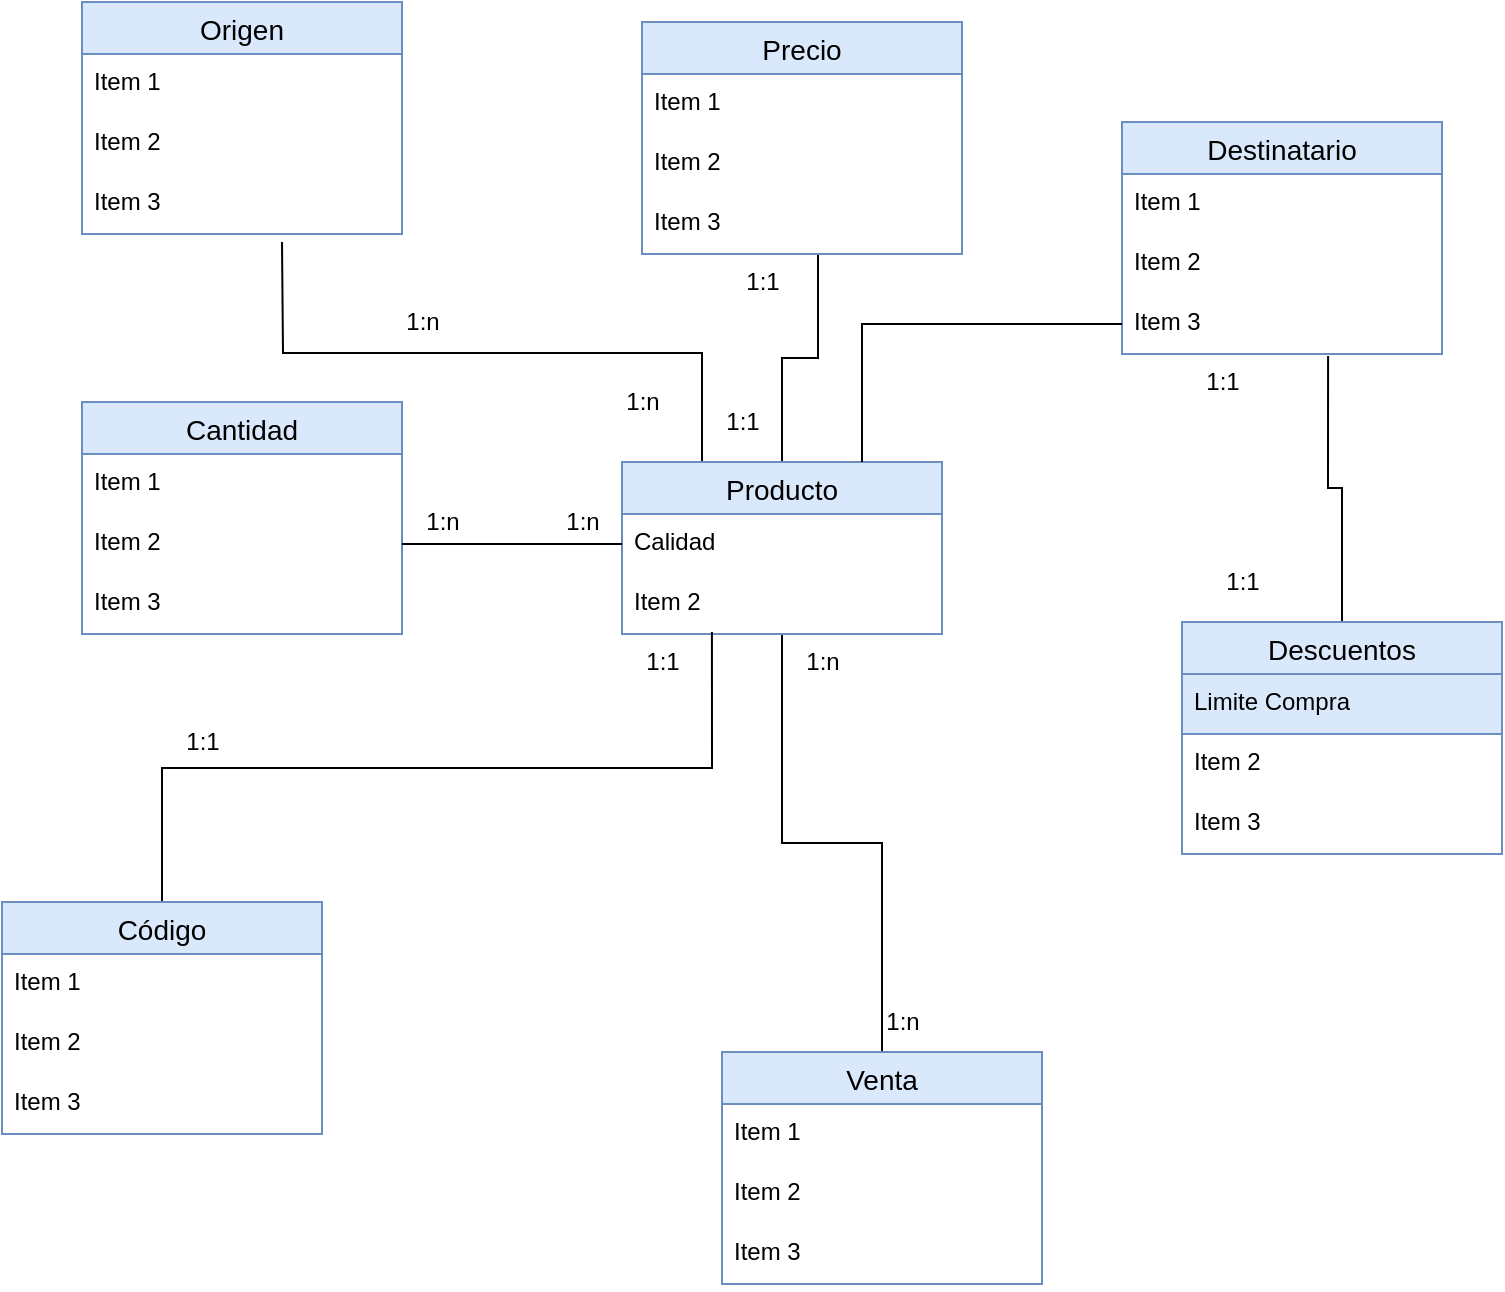 <mxfile version="21.1.2" type="github">
  <diagram name="Página-1" id="A23rTAfUy7DjOKSSAZAr">
    <mxGraphModel dx="472" dy="728" grid="1" gridSize="10" guides="1" tooltips="1" connect="1" arrows="1" fold="1" page="1" pageScale="1" pageWidth="827" pageHeight="1169" math="0" shadow="0">
      <root>
        <mxCell id="0" />
        <mxCell id="1" parent="0" />
        <mxCell id="1uAAPLkVD9kiY8cLvzAx-41" style="edgeStyle=orthogonalEdgeStyle;rounded=0;orthogonalLoop=1;jettySize=auto;html=1;exitX=0.5;exitY=0;exitDx=0;exitDy=0;entryX=0.55;entryY=1;entryDx=0;entryDy=0;entryPerimeter=0;endArrow=none;endFill=0;" edge="1" parent="1" source="1uAAPLkVD9kiY8cLvzAx-5" target="1uAAPLkVD9kiY8cLvzAx-24">
          <mxGeometry relative="1" as="geometry" />
        </mxCell>
        <mxCell id="1uAAPLkVD9kiY8cLvzAx-43" style="edgeStyle=orthogonalEdgeStyle;rounded=0;orthogonalLoop=1;jettySize=auto;html=1;exitX=0.25;exitY=0;exitDx=0;exitDy=0;endArrow=none;endFill=0;" edge="1" parent="1" source="1uAAPLkVD9kiY8cLvzAx-5">
          <mxGeometry relative="1" as="geometry">
            <mxPoint x="290" y="180" as="targetPoint" />
          </mxGeometry>
        </mxCell>
        <mxCell id="1uAAPLkVD9kiY8cLvzAx-45" style="edgeStyle=orthogonalEdgeStyle;rounded=0;orthogonalLoop=1;jettySize=auto;html=1;exitX=0.5;exitY=1;exitDx=0;exitDy=0;entryX=0.5;entryY=0;entryDx=0;entryDy=0;endArrow=none;endFill=0;" edge="1" parent="1" source="1uAAPLkVD9kiY8cLvzAx-5" target="1uAAPLkVD9kiY8cLvzAx-17">
          <mxGeometry relative="1" as="geometry" />
        </mxCell>
        <mxCell id="1uAAPLkVD9kiY8cLvzAx-5" value="Producto" style="swimlane;fontStyle=0;childLayout=stackLayout;horizontal=1;startSize=26;horizontalStack=0;resizeParent=1;resizeParentMax=0;resizeLast=0;collapsible=1;marginBottom=0;align=center;fontSize=14;fillColor=#dae8fc;strokeColor=#6c8ebf;" vertex="1" parent="1">
          <mxGeometry x="460" y="290" width="160" height="86" as="geometry" />
        </mxCell>
        <mxCell id="1uAAPLkVD9kiY8cLvzAx-7" value="Calidad" style="text;spacingLeft=4;spacingRight=4;overflow=hidden;rotatable=0;points=[[0,0.5],[1,0.5]];portConstraint=eastwest;fontSize=12;whiteSpace=wrap;html=1;" vertex="1" parent="1uAAPLkVD9kiY8cLvzAx-5">
          <mxGeometry y="26" width="160" height="30" as="geometry" />
        </mxCell>
        <mxCell id="1uAAPLkVD9kiY8cLvzAx-47" value="Item 2" style="text;strokeColor=none;fillColor=none;spacingLeft=4;spacingRight=4;overflow=hidden;rotatable=0;points=[[0,0.5],[1,0.5]];portConstraint=eastwest;fontSize=12;whiteSpace=wrap;html=1;" vertex="1" parent="1uAAPLkVD9kiY8cLvzAx-5">
          <mxGeometry y="56" width="160" height="30" as="geometry" />
        </mxCell>
        <mxCell id="1uAAPLkVD9kiY8cLvzAx-57" style="edgeStyle=orthogonalEdgeStyle;rounded=0;orthogonalLoop=1;jettySize=auto;html=1;entryX=0.644;entryY=1.033;entryDx=0;entryDy=0;entryPerimeter=0;endArrow=none;endFill=0;" edge="1" parent="1" source="1uAAPLkVD9kiY8cLvzAx-9" target="1uAAPLkVD9kiY8cLvzAx-16">
          <mxGeometry relative="1" as="geometry" />
        </mxCell>
        <mxCell id="1uAAPLkVD9kiY8cLvzAx-9" value="Descuentos" style="swimlane;fontStyle=0;childLayout=stackLayout;horizontal=1;startSize=26;horizontalStack=0;resizeParent=1;resizeParentMax=0;resizeLast=0;collapsible=1;marginBottom=0;align=center;fontSize=14;fillColor=#dae8fc;strokeColor=#6c8ebf;" vertex="1" parent="1">
          <mxGeometry x="740" y="370" width="160" height="116" as="geometry" />
        </mxCell>
        <mxCell id="1uAAPLkVD9kiY8cLvzAx-10" value="Limite Compra" style="text;strokeColor=#6c8ebf;fillColor=#dae8fc;spacingLeft=4;spacingRight=4;overflow=hidden;rotatable=0;points=[[0,0.5],[1,0.5]];portConstraint=eastwest;fontSize=12;whiteSpace=wrap;html=1;" vertex="1" parent="1uAAPLkVD9kiY8cLvzAx-9">
          <mxGeometry y="26" width="160" height="30" as="geometry" />
        </mxCell>
        <mxCell id="1uAAPLkVD9kiY8cLvzAx-11" value="Item 2" style="text;strokeColor=none;fillColor=none;spacingLeft=4;spacingRight=4;overflow=hidden;rotatable=0;points=[[0,0.5],[1,0.5]];portConstraint=eastwest;fontSize=12;whiteSpace=wrap;html=1;" vertex="1" parent="1uAAPLkVD9kiY8cLvzAx-9">
          <mxGeometry y="56" width="160" height="30" as="geometry" />
        </mxCell>
        <mxCell id="1uAAPLkVD9kiY8cLvzAx-12" value="Item 3" style="text;strokeColor=none;fillColor=none;spacingLeft=4;spacingRight=4;overflow=hidden;rotatable=0;points=[[0,0.5],[1,0.5]];portConstraint=eastwest;fontSize=12;whiteSpace=wrap;html=1;" vertex="1" parent="1uAAPLkVD9kiY8cLvzAx-9">
          <mxGeometry y="86" width="160" height="30" as="geometry" />
        </mxCell>
        <mxCell id="1uAAPLkVD9kiY8cLvzAx-13" value="Destinatario" style="swimlane;fontStyle=0;childLayout=stackLayout;horizontal=1;startSize=26;horizontalStack=0;resizeParent=1;resizeParentMax=0;resizeLast=0;collapsible=1;marginBottom=0;align=center;fontSize=14;fillColor=#dae8fc;strokeColor=#6c8ebf;" vertex="1" parent="1">
          <mxGeometry x="710" y="120" width="160" height="116" as="geometry" />
        </mxCell>
        <mxCell id="1uAAPLkVD9kiY8cLvzAx-14" value="Item 1" style="text;strokeColor=none;fillColor=none;spacingLeft=4;spacingRight=4;overflow=hidden;rotatable=0;points=[[0,0.5],[1,0.5]];portConstraint=eastwest;fontSize=12;whiteSpace=wrap;html=1;" vertex="1" parent="1uAAPLkVD9kiY8cLvzAx-13">
          <mxGeometry y="26" width="160" height="30" as="geometry" />
        </mxCell>
        <mxCell id="1uAAPLkVD9kiY8cLvzAx-15" value="Item 2" style="text;strokeColor=none;fillColor=none;spacingLeft=4;spacingRight=4;overflow=hidden;rotatable=0;points=[[0,0.5],[1,0.5]];portConstraint=eastwest;fontSize=12;whiteSpace=wrap;html=1;" vertex="1" parent="1uAAPLkVD9kiY8cLvzAx-13">
          <mxGeometry y="56" width="160" height="30" as="geometry" />
        </mxCell>
        <mxCell id="1uAAPLkVD9kiY8cLvzAx-16" value="Item 3" style="text;strokeColor=none;fillColor=none;spacingLeft=4;spacingRight=4;overflow=hidden;rotatable=0;points=[[0,0.5],[1,0.5]];portConstraint=eastwest;fontSize=12;whiteSpace=wrap;html=1;" vertex="1" parent="1uAAPLkVD9kiY8cLvzAx-13">
          <mxGeometry y="86" width="160" height="30" as="geometry" />
        </mxCell>
        <mxCell id="1uAAPLkVD9kiY8cLvzAx-17" value="Venta" style="swimlane;fontStyle=0;childLayout=stackLayout;horizontal=1;startSize=26;horizontalStack=0;resizeParent=1;resizeParentMax=0;resizeLast=0;collapsible=1;marginBottom=0;align=center;fontSize=14;fillColor=#dae8fc;strokeColor=#6c8ebf;" vertex="1" parent="1">
          <mxGeometry x="510" y="585" width="160" height="116" as="geometry" />
        </mxCell>
        <mxCell id="1uAAPLkVD9kiY8cLvzAx-18" value="Item 1" style="text;strokeColor=none;fillColor=none;spacingLeft=4;spacingRight=4;overflow=hidden;rotatable=0;points=[[0,0.5],[1,0.5]];portConstraint=eastwest;fontSize=12;whiteSpace=wrap;html=1;" vertex="1" parent="1uAAPLkVD9kiY8cLvzAx-17">
          <mxGeometry y="26" width="160" height="30" as="geometry" />
        </mxCell>
        <mxCell id="1uAAPLkVD9kiY8cLvzAx-19" value="Item 2" style="text;strokeColor=none;fillColor=none;spacingLeft=4;spacingRight=4;overflow=hidden;rotatable=0;points=[[0,0.5],[1,0.5]];portConstraint=eastwest;fontSize=12;whiteSpace=wrap;html=1;" vertex="1" parent="1uAAPLkVD9kiY8cLvzAx-17">
          <mxGeometry y="56" width="160" height="30" as="geometry" />
        </mxCell>
        <mxCell id="1uAAPLkVD9kiY8cLvzAx-20" value="Item 3" style="text;strokeColor=none;fillColor=none;spacingLeft=4;spacingRight=4;overflow=hidden;rotatable=0;points=[[0,0.5],[1,0.5]];portConstraint=eastwest;fontSize=12;whiteSpace=wrap;html=1;" vertex="1" parent="1uAAPLkVD9kiY8cLvzAx-17">
          <mxGeometry y="86" width="160" height="30" as="geometry" />
        </mxCell>
        <mxCell id="1uAAPLkVD9kiY8cLvzAx-21" value="Precio" style="swimlane;fontStyle=0;childLayout=stackLayout;horizontal=1;startSize=26;horizontalStack=0;resizeParent=1;resizeParentMax=0;resizeLast=0;collapsible=1;marginBottom=0;align=center;fontSize=14;fillColor=#dae8fc;strokeColor=#6c8ebf;" vertex="1" parent="1">
          <mxGeometry x="470" y="70" width="160" height="116" as="geometry" />
        </mxCell>
        <mxCell id="1uAAPLkVD9kiY8cLvzAx-22" value="Item 1" style="text;spacingLeft=4;spacingRight=4;overflow=hidden;rotatable=0;points=[[0,0.5],[1,0.5]];portConstraint=eastwest;fontSize=12;whiteSpace=wrap;html=1;" vertex="1" parent="1uAAPLkVD9kiY8cLvzAx-21">
          <mxGeometry y="26" width="160" height="30" as="geometry" />
        </mxCell>
        <mxCell id="1uAAPLkVD9kiY8cLvzAx-23" value="Item 2" style="text;strokeColor=none;fillColor=none;spacingLeft=4;spacingRight=4;overflow=hidden;rotatable=0;points=[[0,0.5],[1,0.5]];portConstraint=eastwest;fontSize=12;whiteSpace=wrap;html=1;" vertex="1" parent="1uAAPLkVD9kiY8cLvzAx-21">
          <mxGeometry y="56" width="160" height="30" as="geometry" />
        </mxCell>
        <mxCell id="1uAAPLkVD9kiY8cLvzAx-24" value="Item 3" style="text;strokeColor=none;fillColor=none;spacingLeft=4;spacingRight=4;overflow=hidden;rotatable=0;points=[[0,0.5],[1,0.5]];portConstraint=eastwest;fontSize=12;whiteSpace=wrap;html=1;" vertex="1" parent="1uAAPLkVD9kiY8cLvzAx-21">
          <mxGeometry y="86" width="160" height="30" as="geometry" />
        </mxCell>
        <mxCell id="1uAAPLkVD9kiY8cLvzAx-48" style="edgeStyle=orthogonalEdgeStyle;rounded=0;orthogonalLoop=1;jettySize=auto;html=1;entryX=0.281;entryY=0.967;entryDx=0;entryDy=0;entryPerimeter=0;endArrow=none;endFill=0;" edge="1" parent="1" source="1uAAPLkVD9kiY8cLvzAx-25" target="1uAAPLkVD9kiY8cLvzAx-47">
          <mxGeometry relative="1" as="geometry" />
        </mxCell>
        <mxCell id="1uAAPLkVD9kiY8cLvzAx-25" value="Código" style="swimlane;fontStyle=0;childLayout=stackLayout;horizontal=1;startSize=26;horizontalStack=0;resizeParent=1;resizeParentMax=0;resizeLast=0;collapsible=1;marginBottom=0;align=center;fontSize=14;fillColor=#dae8fc;strokeColor=#6c8ebf;" vertex="1" parent="1">
          <mxGeometry x="150" y="510" width="160" height="116" as="geometry" />
        </mxCell>
        <mxCell id="1uAAPLkVD9kiY8cLvzAx-26" value="Item 1" style="text;strokeColor=none;fillColor=none;spacingLeft=4;spacingRight=4;overflow=hidden;rotatable=0;points=[[0,0.5],[1,0.5]];portConstraint=eastwest;fontSize=12;whiteSpace=wrap;html=1;" vertex="1" parent="1uAAPLkVD9kiY8cLvzAx-25">
          <mxGeometry y="26" width="160" height="30" as="geometry" />
        </mxCell>
        <mxCell id="1uAAPLkVD9kiY8cLvzAx-27" value="Item 2" style="text;strokeColor=none;fillColor=none;spacingLeft=4;spacingRight=4;overflow=hidden;rotatable=0;points=[[0,0.5],[1,0.5]];portConstraint=eastwest;fontSize=12;whiteSpace=wrap;html=1;" vertex="1" parent="1uAAPLkVD9kiY8cLvzAx-25">
          <mxGeometry y="56" width="160" height="30" as="geometry" />
        </mxCell>
        <mxCell id="1uAAPLkVD9kiY8cLvzAx-28" value="Item 3" style="text;strokeColor=none;fillColor=none;spacingLeft=4;spacingRight=4;overflow=hidden;rotatable=0;points=[[0,0.5],[1,0.5]];portConstraint=eastwest;fontSize=12;whiteSpace=wrap;html=1;" vertex="1" parent="1uAAPLkVD9kiY8cLvzAx-25">
          <mxGeometry y="86" width="160" height="30" as="geometry" />
        </mxCell>
        <mxCell id="1uAAPLkVD9kiY8cLvzAx-29" value="Cantidad" style="swimlane;fontStyle=0;childLayout=stackLayout;horizontal=1;startSize=26;horizontalStack=0;resizeParent=1;resizeParentMax=0;resizeLast=0;collapsible=1;marginBottom=0;align=center;fontSize=14;fillColor=#dae8fc;strokeColor=#6c8ebf;" vertex="1" parent="1">
          <mxGeometry x="190" y="260" width="160" height="116" as="geometry" />
        </mxCell>
        <mxCell id="1uAAPLkVD9kiY8cLvzAx-30" value="Item 1" style="text;strokeColor=none;fillColor=none;spacingLeft=4;spacingRight=4;overflow=hidden;rotatable=0;points=[[0,0.5],[1,0.5]];portConstraint=eastwest;fontSize=12;whiteSpace=wrap;html=1;" vertex="1" parent="1uAAPLkVD9kiY8cLvzAx-29">
          <mxGeometry y="26" width="160" height="30" as="geometry" />
        </mxCell>
        <mxCell id="1uAAPLkVD9kiY8cLvzAx-31" value="Item 2" style="text;strokeColor=none;fillColor=none;spacingLeft=4;spacingRight=4;overflow=hidden;rotatable=0;points=[[0,0.5],[1,0.5]];portConstraint=eastwest;fontSize=12;whiteSpace=wrap;html=1;" vertex="1" parent="1uAAPLkVD9kiY8cLvzAx-29">
          <mxGeometry y="56" width="160" height="30" as="geometry" />
        </mxCell>
        <mxCell id="1uAAPLkVD9kiY8cLvzAx-32" value="Item 3" style="text;strokeColor=none;fillColor=none;spacingLeft=4;spacingRight=4;overflow=hidden;rotatable=0;points=[[0,0.5],[1,0.5]];portConstraint=eastwest;fontSize=12;whiteSpace=wrap;html=1;" vertex="1" parent="1uAAPLkVD9kiY8cLvzAx-29">
          <mxGeometry y="86" width="160" height="30" as="geometry" />
        </mxCell>
        <mxCell id="1uAAPLkVD9kiY8cLvzAx-33" value="Origen" style="swimlane;fontStyle=0;childLayout=stackLayout;horizontal=1;startSize=26;horizontalStack=0;resizeParent=1;resizeParentMax=0;resizeLast=0;collapsible=1;marginBottom=0;align=center;fontSize=14;fillColor=#dae8fc;strokeColor=#6c8ebf;" vertex="1" parent="1">
          <mxGeometry x="190" y="60" width="160" height="116" as="geometry" />
        </mxCell>
        <mxCell id="1uAAPLkVD9kiY8cLvzAx-34" value="Item 1" style="text;strokeColor=none;fillColor=none;spacingLeft=4;spacingRight=4;overflow=hidden;rotatable=0;points=[[0,0.5],[1,0.5]];portConstraint=eastwest;fontSize=12;whiteSpace=wrap;html=1;" vertex="1" parent="1uAAPLkVD9kiY8cLvzAx-33">
          <mxGeometry y="26" width="160" height="30" as="geometry" />
        </mxCell>
        <mxCell id="1uAAPLkVD9kiY8cLvzAx-35" value="Item 2" style="text;strokeColor=none;fillColor=none;spacingLeft=4;spacingRight=4;overflow=hidden;rotatable=0;points=[[0,0.5],[1,0.5]];portConstraint=eastwest;fontSize=12;whiteSpace=wrap;html=1;" vertex="1" parent="1uAAPLkVD9kiY8cLvzAx-33">
          <mxGeometry y="56" width="160" height="30" as="geometry" />
        </mxCell>
        <mxCell id="1uAAPLkVD9kiY8cLvzAx-36" value="Item 3" style="text;strokeColor=none;fillColor=none;spacingLeft=4;spacingRight=4;overflow=hidden;rotatable=0;points=[[0,0.5],[1,0.5]];portConstraint=eastwest;fontSize=12;whiteSpace=wrap;html=1;" vertex="1" parent="1uAAPLkVD9kiY8cLvzAx-33">
          <mxGeometry y="86" width="160" height="30" as="geometry" />
        </mxCell>
        <mxCell id="1uAAPLkVD9kiY8cLvzAx-42" style="edgeStyle=orthogonalEdgeStyle;rounded=0;orthogonalLoop=1;jettySize=auto;html=1;endArrow=none;endFill=0;" edge="1" parent="1" source="1uAAPLkVD9kiY8cLvzAx-7" target="1uAAPLkVD9kiY8cLvzAx-31">
          <mxGeometry relative="1" as="geometry" />
        </mxCell>
        <mxCell id="1uAAPLkVD9kiY8cLvzAx-46" style="edgeStyle=orthogonalEdgeStyle;rounded=0;orthogonalLoop=1;jettySize=auto;html=1;entryX=0.75;entryY=0;entryDx=0;entryDy=0;endArrow=none;endFill=0;" edge="1" parent="1" source="1uAAPLkVD9kiY8cLvzAx-16" target="1uAAPLkVD9kiY8cLvzAx-5">
          <mxGeometry relative="1" as="geometry" />
        </mxCell>
        <mxCell id="1uAAPLkVD9kiY8cLvzAx-49" value="1:n" style="text;html=1;align=center;verticalAlign=middle;resizable=0;points=[];autosize=1;strokeColor=none;fillColor=none;" vertex="1" parent="1">
          <mxGeometry x="340" y="205" width="40" height="30" as="geometry" />
        </mxCell>
        <mxCell id="1uAAPLkVD9kiY8cLvzAx-50" value="1:n" style="text;html=1;align=center;verticalAlign=middle;resizable=0;points=[];autosize=1;strokeColor=none;fillColor=none;" vertex="1" parent="1">
          <mxGeometry x="450" y="245" width="40" height="30" as="geometry" />
        </mxCell>
        <mxCell id="1uAAPLkVD9kiY8cLvzAx-51" value="1:n" style="text;html=1;align=center;verticalAlign=middle;resizable=0;points=[];autosize=1;strokeColor=none;fillColor=none;" vertex="1" parent="1">
          <mxGeometry x="350" y="305" width="40" height="30" as="geometry" />
        </mxCell>
        <mxCell id="1uAAPLkVD9kiY8cLvzAx-52" value="1:n" style="text;html=1;align=center;verticalAlign=middle;resizable=0;points=[];autosize=1;strokeColor=none;fillColor=none;" vertex="1" parent="1">
          <mxGeometry x="420" y="305" width="40" height="30" as="geometry" />
        </mxCell>
        <mxCell id="1uAAPLkVD9kiY8cLvzAx-53" value="1:1" style="text;html=1;align=center;verticalAlign=middle;resizable=0;points=[];autosize=1;strokeColor=none;fillColor=none;" vertex="1" parent="1">
          <mxGeometry x="230" y="415" width="40" height="30" as="geometry" />
        </mxCell>
        <mxCell id="1uAAPLkVD9kiY8cLvzAx-54" value="1:1" style="text;html=1;align=center;verticalAlign=middle;resizable=0;points=[];autosize=1;strokeColor=none;fillColor=none;" vertex="1" parent="1">
          <mxGeometry x="460" y="375" width="40" height="30" as="geometry" />
        </mxCell>
        <mxCell id="1uAAPLkVD9kiY8cLvzAx-59" value="1:1" style="text;html=1;align=center;verticalAlign=middle;resizable=0;points=[];autosize=1;strokeColor=none;fillColor=none;" vertex="1" parent="1">
          <mxGeometry x="740" y="235" width="40" height="30" as="geometry" />
        </mxCell>
        <mxCell id="1uAAPLkVD9kiY8cLvzAx-61" value="1:1" style="text;html=1;align=center;verticalAlign=middle;resizable=0;points=[];autosize=1;strokeColor=none;fillColor=none;" vertex="1" parent="1">
          <mxGeometry x="750" y="335" width="40" height="30" as="geometry" />
        </mxCell>
        <mxCell id="1uAAPLkVD9kiY8cLvzAx-62" value="1:n" style="text;html=1;align=center;verticalAlign=middle;resizable=0;points=[];autosize=1;strokeColor=none;fillColor=none;" vertex="1" parent="1">
          <mxGeometry x="540" y="375" width="40" height="30" as="geometry" />
        </mxCell>
        <mxCell id="1uAAPLkVD9kiY8cLvzAx-63" value="1:n" style="text;html=1;align=center;verticalAlign=middle;resizable=0;points=[];autosize=1;strokeColor=none;fillColor=none;" vertex="1" parent="1">
          <mxGeometry x="580" y="555" width="40" height="30" as="geometry" />
        </mxCell>
        <mxCell id="1uAAPLkVD9kiY8cLvzAx-64" value="1:1" style="text;html=1;align=center;verticalAlign=middle;resizable=0;points=[];autosize=1;strokeColor=none;fillColor=none;" vertex="1" parent="1">
          <mxGeometry x="500" y="255" width="40" height="30" as="geometry" />
        </mxCell>
        <mxCell id="1uAAPLkVD9kiY8cLvzAx-65" value="1:1" style="text;html=1;align=center;verticalAlign=middle;resizable=0;points=[];autosize=1;strokeColor=none;fillColor=none;" vertex="1" parent="1">
          <mxGeometry x="510" y="185" width="40" height="30" as="geometry" />
        </mxCell>
      </root>
    </mxGraphModel>
  </diagram>
</mxfile>
